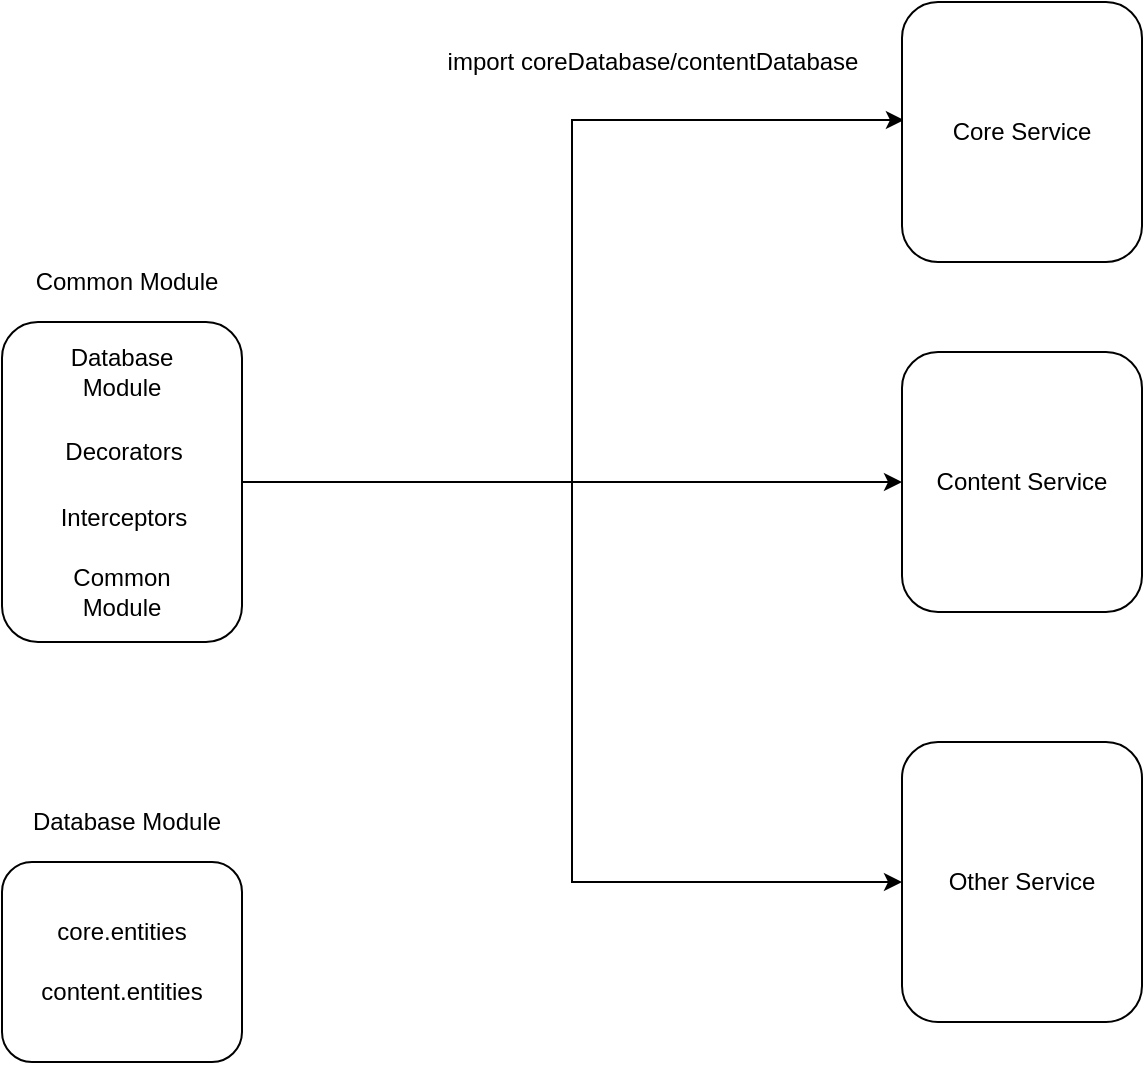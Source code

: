 <mxfile version="21.0.2" type="github">
  <diagram name="Page-1" id="xTo7UNh_woqEVEep_b41">
    <mxGraphModel dx="1018" dy="1731" grid="1" gridSize="10" guides="1" tooltips="1" connect="1" arrows="1" fold="1" page="1" pageScale="1" pageWidth="850" pageHeight="1100" math="0" shadow="0">
      <root>
        <mxCell id="0" />
        <mxCell id="1" parent="0" />
        <mxCell id="MjdOi78NOrpu_mYowU8l-21" style="edgeStyle=orthogonalEdgeStyle;rounded=0;orthogonalLoop=1;jettySize=auto;html=1;exitX=1;exitY=0.5;exitDx=0;exitDy=0;entryX=0;entryY=0.5;entryDx=0;entryDy=0;" edge="1" parent="1" source="MjdOi78NOrpu_mYowU8l-4" target="MjdOi78NOrpu_mYowU8l-14">
          <mxGeometry relative="1" as="geometry">
            <Array as="points">
              <mxPoint x="510" y="130" />
              <mxPoint x="510" y="130" />
            </Array>
          </mxGeometry>
        </mxCell>
        <mxCell id="MjdOi78NOrpu_mYowU8l-23" style="edgeStyle=orthogonalEdgeStyle;rounded=0;orthogonalLoop=1;jettySize=auto;html=1;exitX=1;exitY=0.5;exitDx=0;exitDy=0;entryX=0.008;entryY=0.454;entryDx=0;entryDy=0;entryPerimeter=0;" edge="1" parent="1" source="MjdOi78NOrpu_mYowU8l-4" target="MjdOi78NOrpu_mYowU8l-13">
          <mxGeometry relative="1" as="geometry" />
        </mxCell>
        <mxCell id="MjdOi78NOrpu_mYowU8l-24" style="edgeStyle=orthogonalEdgeStyle;rounded=0;orthogonalLoop=1;jettySize=auto;html=1;exitX=1;exitY=0.5;exitDx=0;exitDy=0;entryX=0;entryY=0.5;entryDx=0;entryDy=0;" edge="1" parent="1" source="MjdOi78NOrpu_mYowU8l-4" target="MjdOi78NOrpu_mYowU8l-15">
          <mxGeometry relative="1" as="geometry" />
        </mxCell>
        <mxCell id="MjdOi78NOrpu_mYowU8l-4" value="" style="rounded=1;whiteSpace=wrap;html=1;" vertex="1" parent="1">
          <mxGeometry x="60" y="50" width="120" height="160" as="geometry" />
        </mxCell>
        <mxCell id="MjdOi78NOrpu_mYowU8l-5" value="Database Module" style="text;html=1;strokeColor=none;fillColor=none;align=center;verticalAlign=middle;whiteSpace=wrap;rounded=0;" vertex="1" parent="1">
          <mxGeometry x="90" y="60" width="60" height="30" as="geometry" />
        </mxCell>
        <mxCell id="MjdOi78NOrpu_mYowU8l-6" value="Decorators" style="text;html=1;strokeColor=none;fillColor=none;align=center;verticalAlign=middle;whiteSpace=wrap;rounded=0;" vertex="1" parent="1">
          <mxGeometry x="91" y="100" width="60" height="30" as="geometry" />
        </mxCell>
        <mxCell id="MjdOi78NOrpu_mYowU8l-7" value="Interceptors" style="text;html=1;strokeColor=none;fillColor=none;align=center;verticalAlign=middle;whiteSpace=wrap;rounded=0;" vertex="1" parent="1">
          <mxGeometry x="91" y="133" width="60" height="30" as="geometry" />
        </mxCell>
        <mxCell id="MjdOi78NOrpu_mYowU8l-8" value="" style="rounded=1;whiteSpace=wrap;html=1;" vertex="1" parent="1">
          <mxGeometry x="60" y="320" width="120" height="100" as="geometry" />
        </mxCell>
        <mxCell id="MjdOi78NOrpu_mYowU8l-10" value="Common Module" style="text;html=1;strokeColor=none;fillColor=none;align=center;verticalAlign=middle;whiteSpace=wrap;rounded=0;" vertex="1" parent="1">
          <mxGeometry x="90" y="170" width="60" height="30" as="geometry" />
        </mxCell>
        <mxCell id="MjdOi78NOrpu_mYowU8l-11" value="core.entities" style="text;html=1;strokeColor=none;fillColor=none;align=center;verticalAlign=middle;whiteSpace=wrap;rounded=0;" vertex="1" parent="1">
          <mxGeometry x="90" y="340" width="60" height="30" as="geometry" />
        </mxCell>
        <mxCell id="MjdOi78NOrpu_mYowU8l-12" value="content.entities" style="text;html=1;strokeColor=none;fillColor=none;align=center;verticalAlign=middle;whiteSpace=wrap;rounded=0;" vertex="1" parent="1">
          <mxGeometry x="90" y="370" width="60" height="30" as="geometry" />
        </mxCell>
        <mxCell id="MjdOi78NOrpu_mYowU8l-13" value="Core Service" style="rounded=1;whiteSpace=wrap;html=1;" vertex="1" parent="1">
          <mxGeometry x="510" y="-110" width="120" height="130" as="geometry" />
        </mxCell>
        <mxCell id="MjdOi78NOrpu_mYowU8l-14" value="Content Service" style="rounded=1;whiteSpace=wrap;html=1;" vertex="1" parent="1">
          <mxGeometry x="510" y="65" width="120" height="130" as="geometry" />
        </mxCell>
        <mxCell id="MjdOi78NOrpu_mYowU8l-15" value="Other Service" style="rounded=1;whiteSpace=wrap;html=1;" vertex="1" parent="1">
          <mxGeometry x="510" y="260" width="120" height="140" as="geometry" />
        </mxCell>
        <mxCell id="MjdOi78NOrpu_mYowU8l-16" value="Common Module" style="text;html=1;align=center;verticalAlign=middle;resizable=0;points=[];autosize=1;strokeColor=none;fillColor=none;" vertex="1" parent="1">
          <mxGeometry x="67" y="15" width="110" height="30" as="geometry" />
        </mxCell>
        <mxCell id="MjdOi78NOrpu_mYowU8l-18" value="Database Module" style="text;html=1;align=center;verticalAlign=middle;resizable=0;points=[];autosize=1;strokeColor=none;fillColor=none;" vertex="1" parent="1">
          <mxGeometry x="62" y="285" width="120" height="30" as="geometry" />
        </mxCell>
        <mxCell id="MjdOi78NOrpu_mYowU8l-25" value="import coreDatabase/contentDatabase" style="text;html=1;align=center;verticalAlign=middle;resizable=0;points=[];autosize=1;strokeColor=none;fillColor=none;" vertex="1" parent="1">
          <mxGeometry x="270" y="-95" width="230" height="30" as="geometry" />
        </mxCell>
      </root>
    </mxGraphModel>
  </diagram>
</mxfile>
